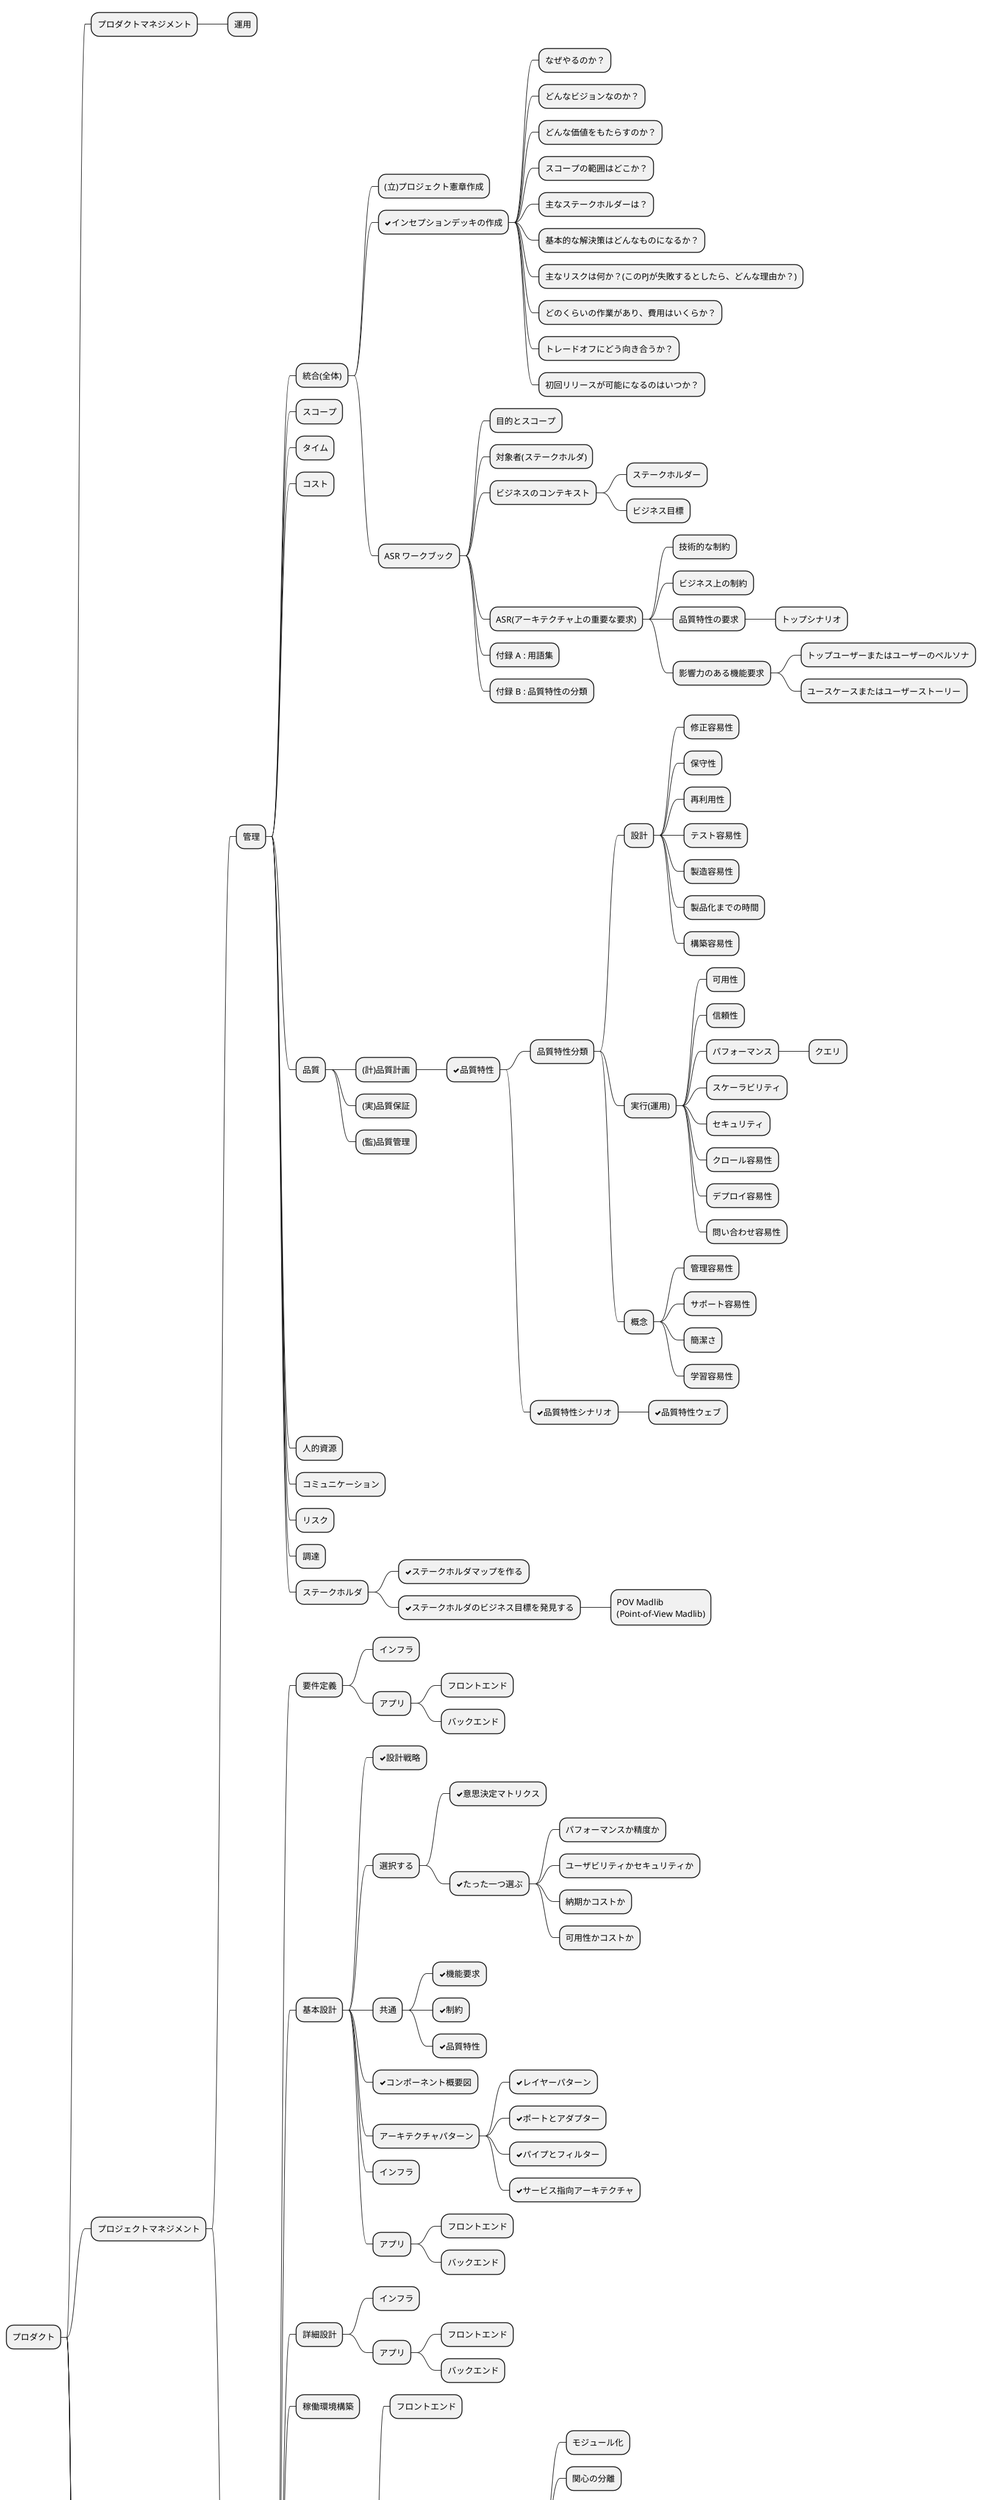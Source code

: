 @startmindmap
* プロダクト
** プロダクトマネジメント
*** 運用
** プロジェクトマネジメント
*** 管理
**** 統合(全体)
***** (立)プロジェクト憲章作成
***** <&check>インセプションデッキの作成
****** なぜやるのか？
****** どんなビジョンなのか？
****** どんな価値をもたらすのか？
****** スコープの範囲はどこか？
****** 主なステークホルダーは？
****** 基本的な解決策はどんなものになるか？
****** 主なリスクは何か？(このPJが失敗するとしたら、どんな理由か？)
****** どのくらいの作業があり、費用はいくらか？
****** トレードオフにどう向き合うか？
****** 初回リリースが可能になるのはいつか？
***** ASR ワークブック
****** 目的とスコープ
****** 対象者(ステークホルダ)
****** ビジネスのコンテキスト
******* ステークホルダー
******* ビジネス目標
****** ASR(アーキテクチャ上の重要な要求)
******* 技術的な制約
******* ビジネス上の制約
******* 品質特性の要求
******** トップシナリオ
******* 影響力のある機能要求
******** トップユーザーまたはユーザーのペルソナ
******** ユースケースまたはユーザーストーリー
****** 付録 A : 用語集
****** 付録 B : 品質特性の分類
**** スコープ
**** タイム
**** コスト
**** 品質
***** (計)品質計画
****** <&check>品質特性
******* 品質特性分類
******** 設計
********* 修正容易性
********* 保守性
********* 再利用性
********* テスト容易性
********* 製造容易性
********* 製品化までの時間
********* 構築容易性
******** 実行(運用)
********* 可用性
********* 信頼性
********* パフォーマンス
********** クエリ
********* スケーラビリティ
********* セキュリティ
********* クロール容易性
********* デプロイ容易性
********* 問い合わせ容易性
******** 概念
********* 管理容易性
********* サポート容易性
********* 簡潔さ
********* 学習容易性
******* <&check>品質特性シナリオ
******** <&check>品質特性ウェブ
***** (実)品質保証
***** (監)品質管理
**** 人的資源
**** コミュニケーション
**** リスク
**** 調達
**** ステークホルダ
***** <&check>ステークホルダマップを作る
***** <&check>ステークホルダのビジネス目標を発見する
****** POV Madlib\n(Point-of-View Madlib)
*** 開発
**** 要件定義
***** インフラ
***** アプリ
****** フロントエンド
****** バックエンド
**** 基本設計
***** <&check>設計戦略
***** 選択する
****** <&check>意思決定マトリクス
****** <&check>たった一つ選ぶ
******* パフォーマンスか精度か
******* ユーザビリティかセキュリティか
******* 納期かコストか
******* 可用性かコストか
***** 共通
****** <&check>機能要求
****** <&check>制約
****** <&check>品質特性
***** <&check>コンポーネント概要図
***** アーキテクチャパターン
****** <&check>レイヤーパターン
****** <&check>ポートとアダプター
****** <&check>パイプとフィルター
****** <&check>サービス指向アーキテクチャ
***** インフラ
***** アプリ
****** フロントエンド
****** バックエンド
**** 詳細設計
***** インフラ
***** アプリ
****** フロントエンド
****** バックエンド
**** 稼働環境構築
**** コーディング
***** フロントエンド
***** バックエンド
****** 設計原則1
******* モジュール化
******* 関心の分離
******* カプセル化
******* 抽象化
******* 疎結合
******* 高凝集
******* 単一定義
****** 設計原則2
******* Keep It Short and Simple(KISS)\n(簡潔かつ単純にしておけ)
******* Don't Repeat Yourself(DRY)\n(繰り返すな)
******* You Aren't Going to Need It(YAGNI)\n(それはきっと必要にならない)
******* Program Intently and Expressively(PIE)\n(意図を表現してプログラミングせよ)
******* Single Level of Abstraction Principle(SLAP)\n(抽象化レベルの統一)
****** SOLID
******* Single Responsibility Principle\n（単一責務の原則）
******* Open/closed principle\n（開放閉鎖の原則）
******* Liskov substitution principle\n（リスコフの置換原則）
******* Interface segregation principle\n（インターフェース分離の原則）
******* Dependency inversion principle\n（依存性逆転の原則）
****** デザインパターン
******* GOF
******** Iterator
******** Adapter
******** Template Method
******** FactoryMethod
******** Singleton
******** Prototype
******** Builder
******** Abstract Factory
******** Bridge
******** Strategy
******** Composite
******** Decorator
******** Visitor
******** Chain of Responsibility
******** Facade
******** Mediator
******** Observer
******** Memento
******** State
******** Flyweight
******** Proxy
******** Command
******** Interpreter
**** 単体試験
***** インフラ
***** アプリ
****** 試験仕様書作成
****** 試験実施
****** 試験結果レビュー
**** 結合試験
***** インフラ
***** アプリ
****** 試験仕様書作成
****** 試験実施
****** 試験結果レビュー
**** 総合試験
***** インフラ
***** アプリ
****** 試験仕様書作成
****** 試験実施
****** 試験結果レビュー
** Ubuntu
*** Linux Mint
*** Kubuntu
*** Lubuntu
*** KDE Neon
** LMDE
** SolydXK
** SteamOS
** Raspbian with a very long name
*** <s>Raspmbc</s> => OSMC
*** <s>Raspyfi</s> => Volumio
@endmindmap

' ref. https://masuda220.hatenablog.com/entry/2020/06/26/182317
' ref. https://ktr-05.hatenablog.com/entry/2019/06/12/113617
' ref. https://qiita.com/hirokidaichi/items/d6c473d8011bd9330e63
